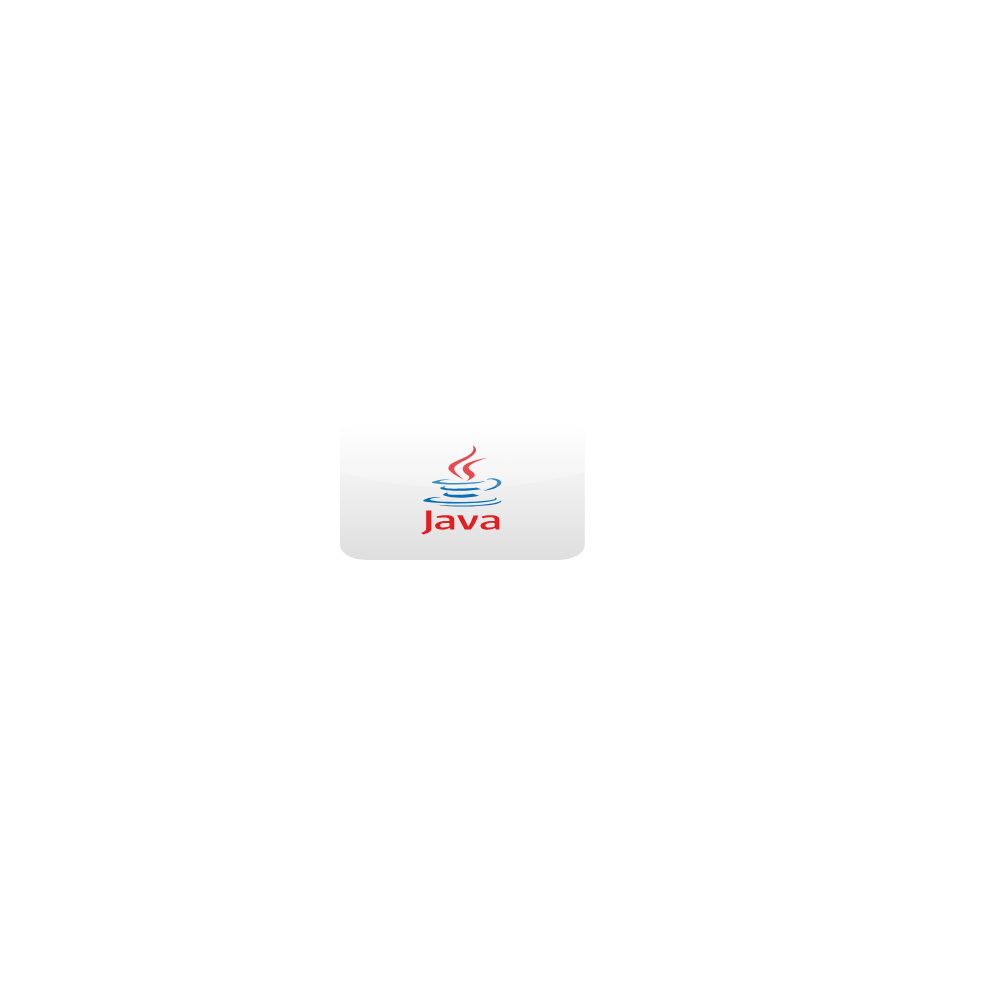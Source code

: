 <mxfile version="20.5.0" type="github">
  <diagram id="6gc6r74fIt_xcLLN5VvN" name="Page-1">
    <mxGraphModel dx="1381" dy="764" grid="1" gridSize="10" guides="1" tooltips="1" connect="1" arrows="1" fold="1" page="1" pageScale="1" pageWidth="850" pageHeight="1100" math="0" shadow="0">
      <root>
        <mxCell id="0" />
        <mxCell id="1" parent="0" />
        <mxCell id="BAws4BwSg9bQv12DzhEy-1" value="" style="shape=image;html=1;verticalAlign=top;verticalLabelPosition=bottom;labelBackgroundColor=#ffffff;imageAspect=0;aspect=fixed;image=https://cdn4.iconfinder.com/data/icons/office-time/512/10-128.png" vertex="1" parent="1">
          <mxGeometry x="261" y="110" width="328" height="328" as="geometry" />
        </mxCell>
        <mxCell id="BAws4BwSg9bQv12DzhEy-2" value="" style="dashed=0;outlineConnect=0;html=1;align=center;labelPosition=center;verticalLabelPosition=bottom;verticalAlign=top;shape=mxgraph.webicons.java;gradientColor=#DFDEDE" vertex="1" parent="1">
          <mxGeometry x="350" y="290" width="122.4" height="70" as="geometry" />
        </mxCell>
        <mxCell id="BAws4BwSg9bQv12DzhEy-3" value="" style="shape=image;html=1;verticalAlign=top;verticalLabelPosition=bottom;labelBackgroundColor=#ffffff;imageAspect=0;aspect=fixed;image=https://cdn1.iconfinder.com/data/icons/bootstrap-vol-3/16/filetype-java-128.png" vertex="1" parent="1">
          <mxGeometry x="180" y="80" width="490" height="490" as="geometry" />
        </mxCell>
      </root>
    </mxGraphModel>
  </diagram>
</mxfile>
